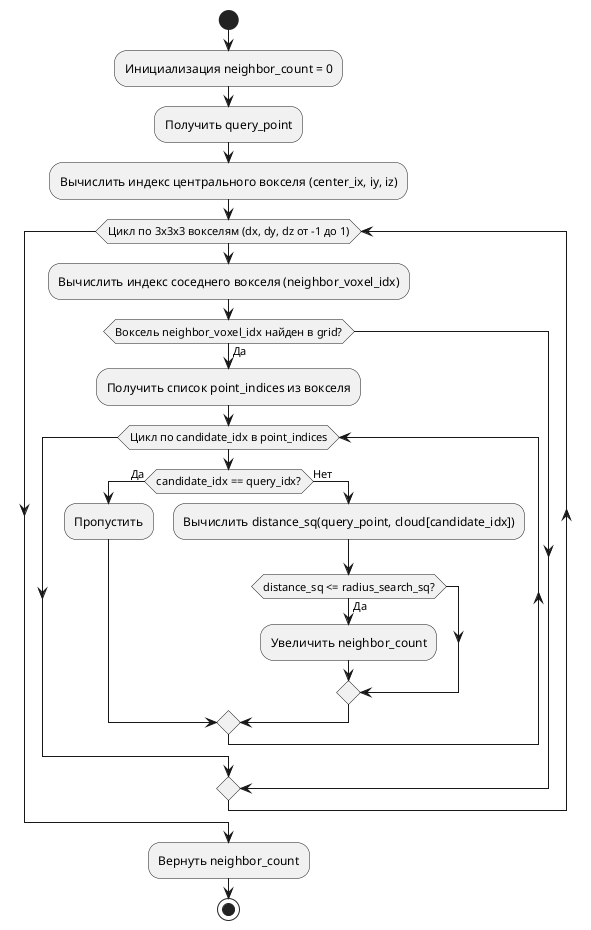 @startuml

start
:Инициализация neighbor_count = 0;
:Получить query_point;
:Вычислить индекс центрального вокселя (center_ix, iy, iz);

while (Цикл по 3x3x3 вокселям (dx, dy, dz от -1 до 1))
    :Вычислить индекс соседнего вокселя (neighbor_voxel_idx);
    if (Воксель neighbor_voxel_idx найден в grid?) then (Да)
        :Получить список point_indices из вокселя;
while (Цикл по candidate_idx в point_indices)
    if (candidate_idx == query_idx?) then (Да)
        :Пропустить;
    else (Нет)
        :Вычислить distance_sq(query_point, cloud[candidate_idx]);
        if (distance_sq <= radius_search_sq?) then (Да)
            :Увеличить neighbor_count;
        endif
    endif
endwhile
    endif
endwhile

:Вернуть neighbor_count;
stop

@enduml